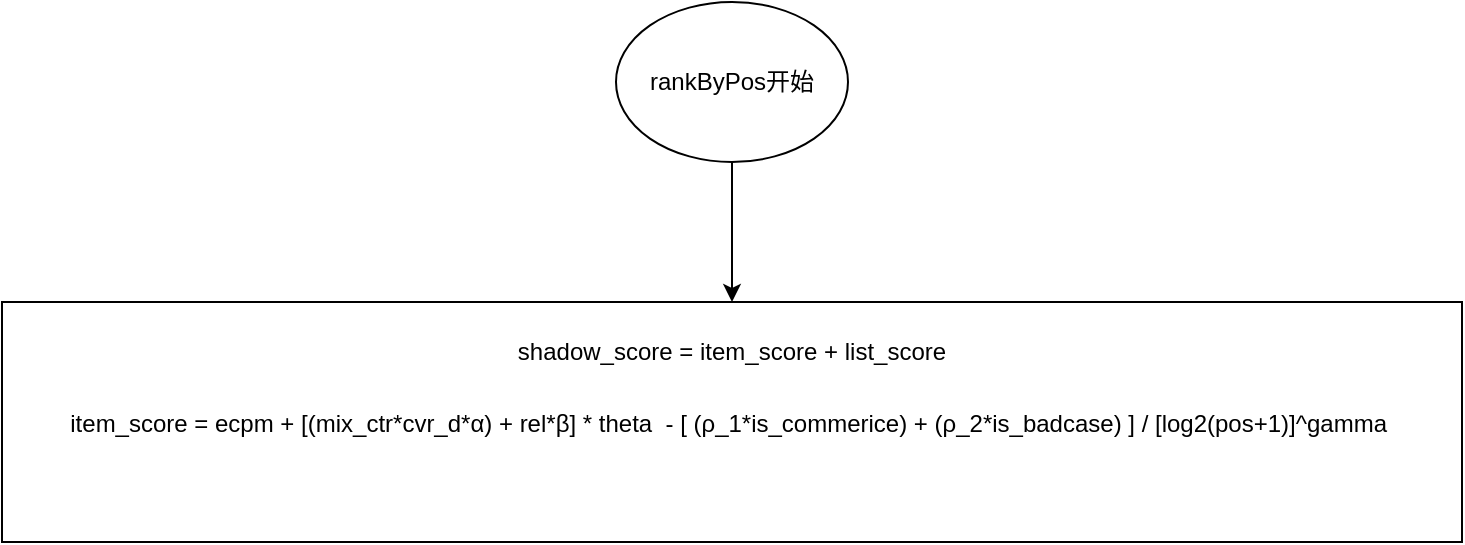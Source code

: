 <mxfile version="24.7.10">
  <diagram name="第 1 页" id="N9kNklqTaCKMSfdVolA9">
    <mxGraphModel dx="819" dy="433" grid="1" gridSize="10" guides="1" tooltips="1" connect="1" arrows="1" fold="1" page="1" pageScale="1" pageWidth="827" pageHeight="1169" math="0" shadow="0">
      <root>
        <mxCell id="0" />
        <mxCell id="1" parent="0" />
        <mxCell id="cB46XJUW-apT-bxPfPfF-3" value="" style="edgeStyle=orthogonalEdgeStyle;rounded=0;orthogonalLoop=1;jettySize=auto;html=1;" edge="1" parent="1" source="cB46XJUW-apT-bxPfPfF-1" target="cB46XJUW-apT-bxPfPfF-2">
          <mxGeometry relative="1" as="geometry" />
        </mxCell>
        <mxCell id="cB46XJUW-apT-bxPfPfF-1" value="rankByPos开始" style="ellipse;whiteSpace=wrap;html=1;" vertex="1" parent="1">
          <mxGeometry x="354" y="40" width="116" height="80" as="geometry" />
        </mxCell>
        <mxCell id="cB46XJUW-apT-bxPfPfF-2" value="&lt;span data-copy-origin=&quot;https://odocs.myoas.com&quot; data-docs-delta=&quot;[[20,&amp;quot;shadow_score = item_score + list_score&amp;quot;],[20,&amp;quot;\n&amp;quot;,&amp;quot;24:\&amp;quot;ZFiZ\&amp;quot;|36:150|direction:\&amp;quot;ltr\&amp;quot;&amp;quot;]]&quot;&gt;&lt;div style=&quot;line-height: 100%;&quot; data-language=&quot;sql&quot; class=&quot;ql-code-block ql-long-10203 ql-authorBlock-10203 ql-direction-ltr&quot;&gt;shadow_score &lt;span class=&quot;ql-token hljs-operator&quot;&gt;=&lt;/span&gt; item_score &lt;span class=&quot;ql-token hljs-operator&quot;&gt;+&lt;/span&gt; list_score&lt;br&gt;&lt;br&gt;&lt;span data-copy-origin=&quot;https://odocs.myoas.com&quot; data-docs-delta=&quot;[[20,&amp;quot;item_score = ecpm + [(mix_ctr*cvr_d*α) + rel*β] * theta&amp;quot;],[20,&amp;quot;\n&amp;quot;,&amp;quot;24:\&amp;quot;LYW5\&amp;quot;|36:150|direction:\&amp;quot;ltr\&amp;quot;&amp;quot;],[20,&amp;quot;          - [ (ρ_1*is_commerice) + (ρ_2*is_badcase) ] / [log2(pos+1)]^gamma &amp;quot;],[20,&amp;quot;\n&amp;quot;,&amp;quot;24:\&amp;quot;6fk8\&amp;quot;|36:150|direction:\&amp;quot;ltr\&amp;quot;&amp;quot;]]&quot;&gt;&lt;pre&gt;&lt;font face=&quot;Helvetica&quot;&gt;item_score = ecpm + [(mix_ctr*cvr_d*α) + rel*β] * theta  - [ (ρ_1*is_commerice) + (ρ_2*is_badcase) ] / [log2(pos+1)]^gamma &lt;br/&gt;&lt;br/&gt;&lt;br/&gt;&lt;/font&gt;&lt;/pre&gt;&lt;/span&gt;&lt;/div&gt;&lt;/span&gt;" style="whiteSpace=wrap;html=1;" vertex="1" parent="1">
          <mxGeometry x="47" y="190" width="730" height="120" as="geometry" />
        </mxCell>
      </root>
    </mxGraphModel>
  </diagram>
</mxfile>
